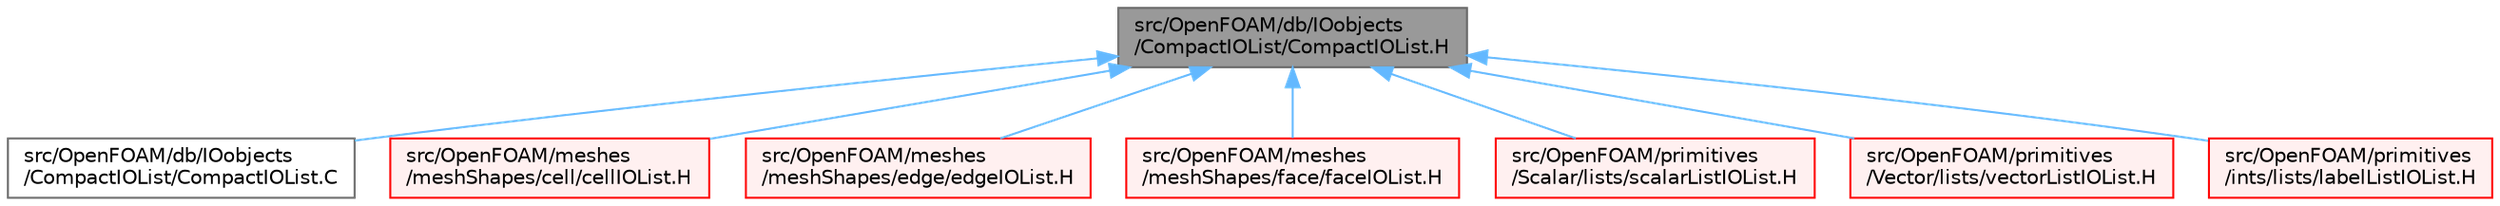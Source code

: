 digraph "src/OpenFOAM/db/IOobjects/CompactIOList/CompactIOList.H"
{
 // LATEX_PDF_SIZE
  bgcolor="transparent";
  edge [fontname=Helvetica,fontsize=10,labelfontname=Helvetica,labelfontsize=10];
  node [fontname=Helvetica,fontsize=10,shape=box,height=0.2,width=0.4];
  Node1 [id="Node000001",label="src/OpenFOAM/db/IOobjects\l/CompactIOList/CompactIOList.H",height=0.2,width=0.4,color="gray40", fillcolor="grey60", style="filled", fontcolor="black",tooltip=" "];
  Node1 -> Node2 [id="edge1_Node000001_Node000002",dir="back",color="steelblue1",style="solid",tooltip=" "];
  Node2 [id="Node000002",label="src/OpenFOAM/db/IOobjects\l/CompactIOList/CompactIOList.C",height=0.2,width=0.4,color="grey40", fillcolor="white", style="filled",URL="$CompactIOList_8C.html",tooltip=" "];
  Node1 -> Node3 [id="edge2_Node000001_Node000003",dir="back",color="steelblue1",style="solid",tooltip=" "];
  Node3 [id="Node000003",label="src/OpenFOAM/meshes\l/meshShapes/cell/cellIOList.H",height=0.2,width=0.4,color="red", fillcolor="#FFF0F0", style="filled",URL="$cellIOList_8H.html",tooltip=" "];
  Node1 -> Node7 [id="edge3_Node000001_Node000007",dir="back",color="steelblue1",style="solid",tooltip=" "];
  Node7 [id="Node000007",label="src/OpenFOAM/meshes\l/meshShapes/edge/edgeIOList.H",height=0.2,width=0.4,color="red", fillcolor="#FFF0F0", style="filled",URL="$edgeIOList_8H.html",tooltip=" "];
  Node1 -> Node9 [id="edge4_Node000001_Node000009",dir="back",color="steelblue1",style="solid",tooltip=" "];
  Node9 [id="Node000009",label="src/OpenFOAM/meshes\l/meshShapes/face/faceIOList.H",height=0.2,width=0.4,color="red", fillcolor="#FFF0F0", style="filled",URL="$faceIOList_8H.html",tooltip=" "];
  Node1 -> Node3770 [id="edge5_Node000001_Node003770",dir="back",color="steelblue1",style="solid",tooltip=" "];
  Node3770 [id="Node003770",label="src/OpenFOAM/primitives\l/Scalar/lists/scalarListIOList.H",height=0.2,width=0.4,color="red", fillcolor="#FFF0F0", style="filled",URL="$scalarListIOList_8H.html",tooltip=" "];
  Node1 -> Node3772 [id="edge6_Node000001_Node003772",dir="back",color="steelblue1",style="solid",tooltip=" "];
  Node3772 [id="Node003772",label="src/OpenFOAM/primitives\l/Vector/lists/vectorListIOList.H",height=0.2,width=0.4,color="red", fillcolor="#FFF0F0", style="filled",URL="$vectorListIOList_8H.html",tooltip=" "];
  Node1 -> Node3774 [id="edge7_Node000001_Node003774",dir="back",color="steelblue1",style="solid",tooltip=" "];
  Node3774 [id="Node003774",label="src/OpenFOAM/primitives\l/ints/lists/labelListIOList.H",height=0.2,width=0.4,color="red", fillcolor="#FFF0F0", style="filled",URL="$labelListIOList_8H.html",tooltip=" "];
}
